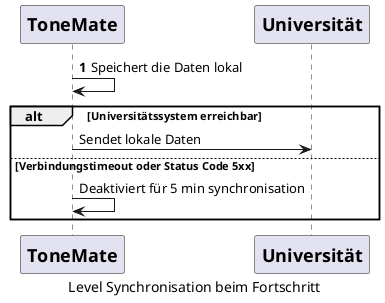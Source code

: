 @startuml

caption Level Synchronisation beim Fortschritt

autonumber
participant ToneMate [
    =ToneMate
]

participant Uni [
    =Universität
]

ToneMate -> ToneMate: Speichert die Daten lokal

autonumber stop
alt Universitätssystem erreichbar

    ToneMate -> Uni: Sendet lokale Daten

else Verbindungstimeout oder Status Code 5xx

    ToneMate -> ToneMate: Deaktiviert für 5 min synchronisation

end

@enduml
